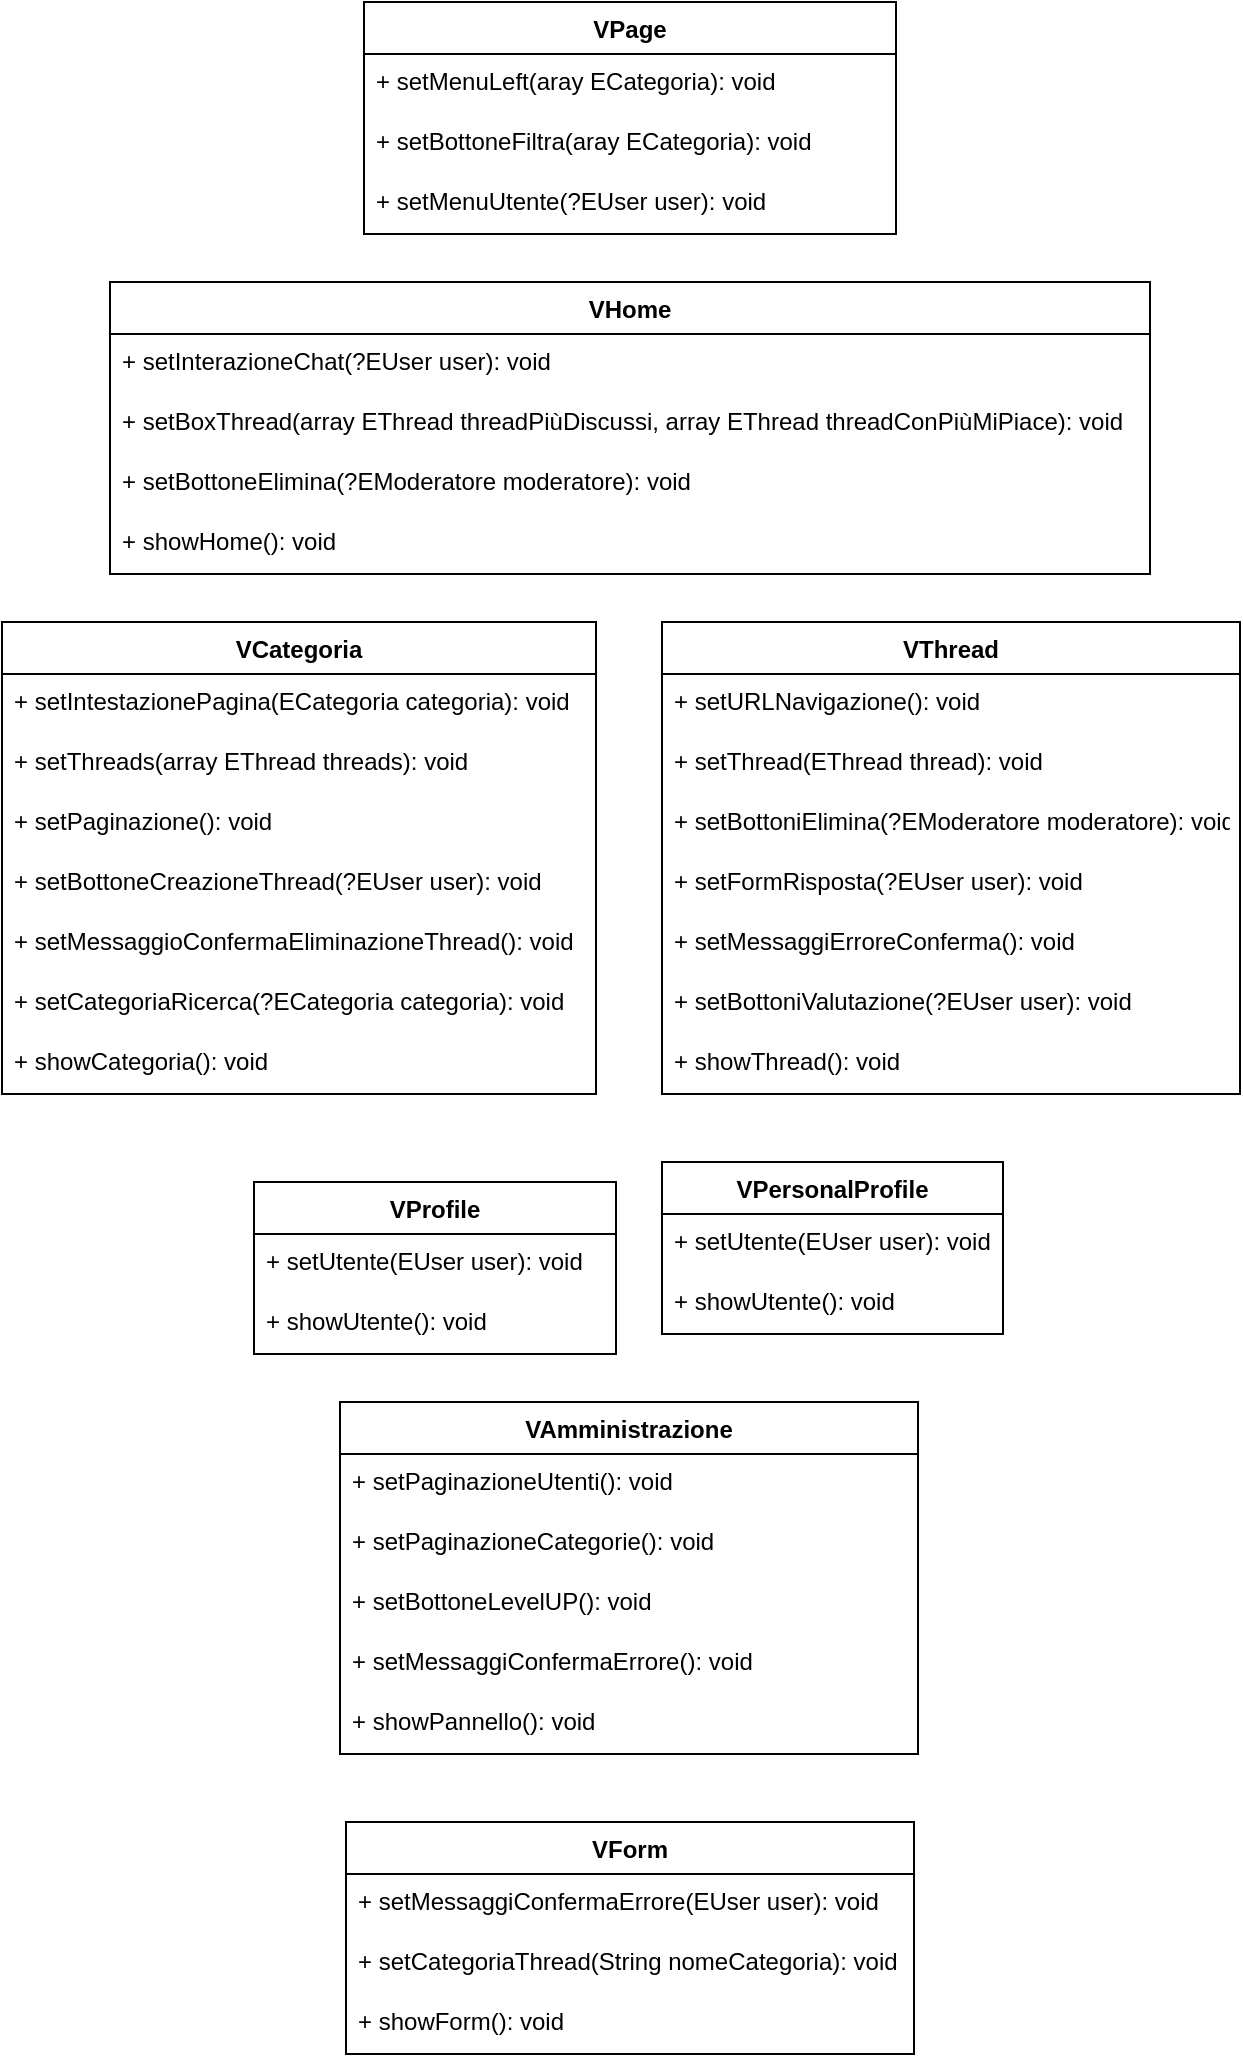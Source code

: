<mxfile version="15.5.2"><diagram id="vYIt0Ycd8OxYCcoKvCmr" name="Page-1"><mxGraphModel dx="720" dy="569" grid="1" gridSize="10" guides="1" tooltips="1" connect="1" arrows="1" fold="1" page="1" pageScale="1" pageWidth="827" pageHeight="1169" math="0" shadow="0"><root><mxCell id="0"/><mxCell id="1" parent="0"/><mxCell id="kpBeF7ZBURR7WQSXxTqn-1" value="VPage" style="swimlane;fontStyle=1;align=center;verticalAlign=top;childLayout=stackLayout;horizontal=1;startSize=26;horizontalStack=0;resizeParent=1;resizeParentMax=0;resizeLast=0;collapsible=1;marginBottom=0;" vertex="1" parent="1"><mxGeometry x="281" y="50" width="266" height="116" as="geometry"><mxRectangle x="410" y="80" width="130" height="26" as="alternateBounds"/></mxGeometry></mxCell><mxCell id="kpBeF7ZBURR7WQSXxTqn-5" value="+ setMenuLeft(aray ECategoria): void" style="text;strokeColor=none;fillColor=none;align=left;verticalAlign=top;spacingLeft=4;spacingRight=4;overflow=hidden;rotatable=0;points=[[0,0.5],[1,0.5]];portConstraint=eastwest;" vertex="1" parent="kpBeF7ZBURR7WQSXxTqn-1"><mxGeometry y="26" width="266" height="30" as="geometry"/></mxCell><mxCell id="kpBeF7ZBURR7WQSXxTqn-9" value="+ setBottoneFiltra(aray ECategoria): void" style="text;strokeColor=none;fillColor=none;align=left;verticalAlign=top;spacingLeft=4;spacingRight=4;overflow=hidden;rotatable=0;points=[[0,0.5],[1,0.5]];portConstraint=eastwest;" vertex="1" parent="kpBeF7ZBURR7WQSXxTqn-1"><mxGeometry y="56" width="266" height="30" as="geometry"/></mxCell><mxCell id="kpBeF7ZBURR7WQSXxTqn-10" value="+ setMenuUtente(?EUser user): void" style="text;strokeColor=none;fillColor=none;align=left;verticalAlign=top;spacingLeft=4;spacingRight=4;overflow=hidden;rotatable=0;points=[[0,0.5],[1,0.5]];portConstraint=eastwest;" vertex="1" parent="kpBeF7ZBURR7WQSXxTqn-1"><mxGeometry y="86" width="266" height="30" as="geometry"/></mxCell><mxCell id="kpBeF7ZBURR7WQSXxTqn-13" value="VHome" style="swimlane;fontStyle=1;align=center;verticalAlign=top;childLayout=stackLayout;horizontal=1;startSize=26;horizontalStack=0;resizeParent=1;resizeParentMax=0;resizeLast=0;collapsible=1;marginBottom=0;" vertex="1" parent="1"><mxGeometry x="154" y="190" width="520" height="146" as="geometry"><mxRectangle x="410" y="80" width="130" height="26" as="alternateBounds"/></mxGeometry></mxCell><mxCell id="kpBeF7ZBURR7WQSXxTqn-16" value="+ setInterazioneChat(?EUser user): void" style="text;strokeColor=none;fillColor=none;align=left;verticalAlign=top;spacingLeft=4;spacingRight=4;overflow=hidden;rotatable=0;points=[[0,0.5],[1,0.5]];portConstraint=eastwest;" vertex="1" parent="kpBeF7ZBURR7WQSXxTqn-13"><mxGeometry y="26" width="520" height="30" as="geometry"/></mxCell><mxCell id="kpBeF7ZBURR7WQSXxTqn-17" value="+ setBoxThread(array EThread threadPiùDiscussi, array EThread threadConPiùMiPiace): void" style="text;strokeColor=none;fillColor=none;align=left;verticalAlign=top;spacingLeft=4;spacingRight=4;overflow=hidden;rotatable=0;points=[[0,0.5],[1,0.5]];portConstraint=eastwest;" vertex="1" parent="kpBeF7ZBURR7WQSXxTqn-13"><mxGeometry y="56" width="520" height="30" as="geometry"/></mxCell><mxCell id="kpBeF7ZBURR7WQSXxTqn-18" value="+ setBottoneElimina(?EModeratore moderatore): void" style="text;strokeColor=none;fillColor=none;align=left;verticalAlign=top;spacingLeft=4;spacingRight=4;overflow=hidden;rotatable=0;points=[[0,0.5],[1,0.5]];portConstraint=eastwest;" vertex="1" parent="kpBeF7ZBURR7WQSXxTqn-13"><mxGeometry y="86" width="520" height="30" as="geometry"/></mxCell><mxCell id="kpBeF7ZBURR7WQSXxTqn-20" value="+ showHome(): void" style="text;strokeColor=none;fillColor=none;align=left;verticalAlign=top;spacingLeft=4;spacingRight=4;overflow=hidden;rotatable=0;points=[[0,0.5],[1,0.5]];portConstraint=eastwest;" vertex="1" parent="kpBeF7ZBURR7WQSXxTqn-13"><mxGeometry y="116" width="520" height="30" as="geometry"/></mxCell><mxCell id="kpBeF7ZBURR7WQSXxTqn-21" value="VCategoria" style="swimlane;fontStyle=1;align=center;verticalAlign=top;childLayout=stackLayout;horizontal=1;startSize=26;horizontalStack=0;resizeParent=1;resizeParentMax=0;resizeLast=0;collapsible=1;marginBottom=0;" vertex="1" parent="1"><mxGeometry x="100" y="360" width="297" height="236" as="geometry"><mxRectangle x="410" y="80" width="130" height="26" as="alternateBounds"/></mxGeometry></mxCell><mxCell id="kpBeF7ZBURR7WQSXxTqn-22" value="+ setIntestazionePagina(ECategoria categoria): void" style="text;strokeColor=none;fillColor=none;align=left;verticalAlign=top;spacingLeft=4;spacingRight=4;overflow=hidden;rotatable=0;points=[[0,0.5],[1,0.5]];portConstraint=eastwest;" vertex="1" parent="kpBeF7ZBURR7WQSXxTqn-21"><mxGeometry y="26" width="297" height="30" as="geometry"/></mxCell><mxCell id="kpBeF7ZBURR7WQSXxTqn-25" value="+ setThreads(array EThread threads): void" style="text;strokeColor=none;fillColor=none;align=left;verticalAlign=top;spacingLeft=4;spacingRight=4;overflow=hidden;rotatable=0;points=[[0,0.5],[1,0.5]];portConstraint=eastwest;" vertex="1" parent="kpBeF7ZBURR7WQSXxTqn-21"><mxGeometry y="56" width="297" height="30" as="geometry"/></mxCell><mxCell id="kpBeF7ZBURR7WQSXxTqn-26" value="+ setPaginazione(): void" style="text;strokeColor=none;fillColor=none;align=left;verticalAlign=top;spacingLeft=4;spacingRight=4;overflow=hidden;rotatable=0;points=[[0,0.5],[1,0.5]];portConstraint=eastwest;" vertex="1" parent="kpBeF7ZBURR7WQSXxTqn-21"><mxGeometry y="86" width="297" height="30" as="geometry"/></mxCell><mxCell id="kpBeF7ZBURR7WQSXxTqn-28" value="+ setBottoneCreazioneThread(?EUser user): void" style="text;strokeColor=none;fillColor=none;align=left;verticalAlign=top;spacingLeft=4;spacingRight=4;overflow=hidden;rotatable=0;points=[[0,0.5],[1,0.5]];portConstraint=eastwest;" vertex="1" parent="kpBeF7ZBURR7WQSXxTqn-21"><mxGeometry y="116" width="297" height="30" as="geometry"/></mxCell><mxCell id="kpBeF7ZBURR7WQSXxTqn-35" value="+ setMessaggioConfermaEliminazioneThread(): void" style="text;strokeColor=none;fillColor=none;align=left;verticalAlign=top;spacingLeft=4;spacingRight=4;overflow=hidden;rotatable=0;points=[[0,0.5],[1,0.5]];portConstraint=eastwest;" vertex="1" parent="kpBeF7ZBURR7WQSXxTqn-21"><mxGeometry y="146" width="297" height="30" as="geometry"/></mxCell><mxCell id="kpBeF7ZBURR7WQSXxTqn-67" value="+ setCategoriaRicerca(?ECategoria categoria): void" style="text;strokeColor=none;fillColor=none;align=left;verticalAlign=top;spacingLeft=4;spacingRight=4;overflow=hidden;rotatable=0;points=[[0,0.5],[1,0.5]];portConstraint=eastwest;" vertex="1" parent="kpBeF7ZBURR7WQSXxTqn-21"><mxGeometry y="176" width="297" height="30" as="geometry"/></mxCell><mxCell id="kpBeF7ZBURR7WQSXxTqn-27" value="+ showCategoria(): void" style="text;strokeColor=none;fillColor=none;align=left;verticalAlign=top;spacingLeft=4;spacingRight=4;overflow=hidden;rotatable=0;points=[[0,0.5],[1,0.5]];portConstraint=eastwest;" vertex="1" parent="kpBeF7ZBURR7WQSXxTqn-21"><mxGeometry y="206" width="297" height="30" as="geometry"/></mxCell><mxCell id="kpBeF7ZBURR7WQSXxTqn-29" value="VThread" style="swimlane;fontStyle=1;align=center;verticalAlign=top;childLayout=stackLayout;horizontal=1;startSize=26;horizontalStack=0;resizeParent=1;resizeParentMax=0;resizeLast=0;collapsible=1;marginBottom=0;" vertex="1" parent="1"><mxGeometry x="430" y="360" width="289" height="236" as="geometry"><mxRectangle x="410" y="80" width="130" height="26" as="alternateBounds"/></mxGeometry></mxCell><mxCell id="kpBeF7ZBURR7WQSXxTqn-30" value="+ setURLNavigazione(): void" style="text;strokeColor=none;fillColor=none;align=left;verticalAlign=top;spacingLeft=4;spacingRight=4;overflow=hidden;rotatable=0;points=[[0,0.5],[1,0.5]];portConstraint=eastwest;" vertex="1" parent="kpBeF7ZBURR7WQSXxTqn-29"><mxGeometry y="26" width="289" height="30" as="geometry"/></mxCell><mxCell id="kpBeF7ZBURR7WQSXxTqn-36" value="+ setThread(EThread thread): void" style="text;strokeColor=none;fillColor=none;align=left;verticalAlign=top;spacingLeft=4;spacingRight=4;overflow=hidden;rotatable=0;points=[[0,0.5],[1,0.5]];portConstraint=eastwest;" vertex="1" parent="kpBeF7ZBURR7WQSXxTqn-29"><mxGeometry y="56" width="289" height="30" as="geometry"/></mxCell><mxCell id="kpBeF7ZBURR7WQSXxTqn-37" value="+ setBottoniElimina(?EModeratore moderatore): void" style="text;strokeColor=none;fillColor=none;align=left;verticalAlign=top;spacingLeft=4;spacingRight=4;overflow=hidden;rotatable=0;points=[[0,0.5],[1,0.5]];portConstraint=eastwest;" vertex="1" parent="kpBeF7ZBURR7WQSXxTqn-29"><mxGeometry y="86" width="289" height="30" as="geometry"/></mxCell><mxCell id="kpBeF7ZBURR7WQSXxTqn-38" value="+ setFormRisposta(?EUser user): void" style="text;strokeColor=none;fillColor=none;align=left;verticalAlign=top;spacingLeft=4;spacingRight=4;overflow=hidden;rotatable=0;points=[[0,0.5],[1,0.5]];portConstraint=eastwest;" vertex="1" parent="kpBeF7ZBURR7WQSXxTqn-29"><mxGeometry y="116" width="289" height="30" as="geometry"/></mxCell><mxCell id="kpBeF7ZBURR7WQSXxTqn-39" value="+ setMessaggiErroreConferma(): void" style="text;strokeColor=none;fillColor=none;align=left;verticalAlign=top;spacingLeft=4;spacingRight=4;overflow=hidden;rotatable=0;points=[[0,0.5],[1,0.5]];portConstraint=eastwest;" vertex="1" parent="kpBeF7ZBURR7WQSXxTqn-29"><mxGeometry y="146" width="289" height="30" as="geometry"/></mxCell><mxCell id="kpBeF7ZBURR7WQSXxTqn-41" value="+ setBottoniValutazione(?EUser user): void" style="text;strokeColor=none;fillColor=none;align=left;verticalAlign=top;spacingLeft=4;spacingRight=4;overflow=hidden;rotatable=0;points=[[0,0.5],[1,0.5]];portConstraint=eastwest;" vertex="1" parent="kpBeF7ZBURR7WQSXxTqn-29"><mxGeometry y="176" width="289" height="30" as="geometry"/></mxCell><mxCell id="kpBeF7ZBURR7WQSXxTqn-40" value="+ showThread(): void" style="text;strokeColor=none;fillColor=none;align=left;verticalAlign=top;spacingLeft=4;spacingRight=4;overflow=hidden;rotatable=0;points=[[0,0.5],[1,0.5]];portConstraint=eastwest;" vertex="1" parent="kpBeF7ZBURR7WQSXxTqn-29"><mxGeometry y="206" width="289" height="30" as="geometry"/></mxCell><mxCell id="kpBeF7ZBURR7WQSXxTqn-42" value="VForm" style="swimlane;fontStyle=1;align=center;verticalAlign=top;childLayout=stackLayout;horizontal=1;startSize=26;horizontalStack=0;resizeParent=1;resizeParentMax=0;resizeLast=0;collapsible=1;marginBottom=0;" vertex="1" parent="1"><mxGeometry x="272" y="960" width="284" height="116" as="geometry"><mxRectangle x="410" y="80" width="130" height="26" as="alternateBounds"/></mxGeometry></mxCell><mxCell id="kpBeF7ZBURR7WQSXxTqn-43" value="+ setMessaggiConfermaErrore(EUser user): void" style="text;strokeColor=none;fillColor=none;align=left;verticalAlign=top;spacingLeft=4;spacingRight=4;overflow=hidden;rotatable=0;points=[[0,0.5],[1,0.5]];portConstraint=eastwest;" vertex="1" parent="kpBeF7ZBURR7WQSXxTqn-42"><mxGeometry y="26" width="284" height="30" as="geometry"/></mxCell><mxCell id="kpBeF7ZBURR7WQSXxTqn-66" value="+ setCategoriaThread(String nomeCategoria): void" style="text;strokeColor=none;fillColor=none;align=left;verticalAlign=top;spacingLeft=4;spacingRight=4;overflow=hidden;rotatable=0;points=[[0,0.5],[1,0.5]];portConstraint=eastwest;" vertex="1" parent="kpBeF7ZBURR7WQSXxTqn-42"><mxGeometry y="56" width="284" height="30" as="geometry"/></mxCell><mxCell id="kpBeF7ZBURR7WQSXxTqn-50" value="+ showForm(): void" style="text;strokeColor=none;fillColor=none;align=left;verticalAlign=top;spacingLeft=4;spacingRight=4;overflow=hidden;rotatable=0;points=[[0,0.5],[1,0.5]];portConstraint=eastwest;" vertex="1" parent="kpBeF7ZBURR7WQSXxTqn-42"><mxGeometry y="86" width="284" height="30" as="geometry"/></mxCell><mxCell id="kpBeF7ZBURR7WQSXxTqn-51" value="VAmministrazione" style="swimlane;fontStyle=1;align=center;verticalAlign=top;childLayout=stackLayout;horizontal=1;startSize=26;horizontalStack=0;resizeParent=1;resizeParentMax=0;resizeLast=0;collapsible=1;marginBottom=0;" vertex="1" parent="1"><mxGeometry x="269" y="750" width="289" height="176" as="geometry"><mxRectangle x="410" y="80" width="130" height="26" as="alternateBounds"/></mxGeometry></mxCell><mxCell id="kpBeF7ZBURR7WQSXxTqn-52" value="+ setPaginazioneUtenti(): void" style="text;strokeColor=none;fillColor=none;align=left;verticalAlign=top;spacingLeft=4;spacingRight=4;overflow=hidden;rotatable=0;points=[[0,0.5],[1,0.5]];portConstraint=eastwest;" vertex="1" parent="kpBeF7ZBURR7WQSXxTqn-51"><mxGeometry y="26" width="289" height="30" as="geometry"/></mxCell><mxCell id="kpBeF7ZBURR7WQSXxTqn-59" value="+ setPaginazioneCategorie(): void" style="text;strokeColor=none;fillColor=none;align=left;verticalAlign=top;spacingLeft=4;spacingRight=4;overflow=hidden;rotatable=0;points=[[0,0.5],[1,0.5]];portConstraint=eastwest;" vertex="1" parent="kpBeF7ZBURR7WQSXxTqn-51"><mxGeometry y="56" width="289" height="30" as="geometry"/></mxCell><mxCell id="kpBeF7ZBURR7WQSXxTqn-60" value="+ setBottoneLevelUP(): void" style="text;strokeColor=none;fillColor=none;align=left;verticalAlign=top;spacingLeft=4;spacingRight=4;overflow=hidden;rotatable=0;points=[[0,0.5],[1,0.5]];portConstraint=eastwest;" vertex="1" parent="kpBeF7ZBURR7WQSXxTqn-51"><mxGeometry y="86" width="289" height="30" as="geometry"/></mxCell><mxCell id="kpBeF7ZBURR7WQSXxTqn-61" value="+ setMessaggiConfermaErrore(): void" style="text;strokeColor=none;fillColor=none;align=left;verticalAlign=top;spacingLeft=4;spacingRight=4;overflow=hidden;rotatable=0;points=[[0,0.5],[1,0.5]];portConstraint=eastwest;" vertex="1" parent="kpBeF7ZBURR7WQSXxTqn-51"><mxGeometry y="116" width="289" height="30" as="geometry"/></mxCell><mxCell id="kpBeF7ZBURR7WQSXxTqn-62" value="+ showPannello(): void" style="text;strokeColor=none;fillColor=none;align=left;verticalAlign=top;spacingLeft=4;spacingRight=4;overflow=hidden;rotatable=0;points=[[0,0.5],[1,0.5]];portConstraint=eastwest;" vertex="1" parent="kpBeF7ZBURR7WQSXxTqn-51"><mxGeometry y="146" width="289" height="30" as="geometry"/></mxCell><mxCell id="kpBeF7ZBURR7WQSXxTqn-56" value="VPersonalProfile" style="swimlane;fontStyle=1;align=center;verticalAlign=top;childLayout=stackLayout;horizontal=1;startSize=26;horizontalStack=0;resizeParent=1;resizeParentMax=0;resizeLast=0;collapsible=1;marginBottom=0;" vertex="1" parent="1"><mxGeometry x="430" y="630" width="170.5" height="86" as="geometry"><mxRectangle x="410" y="80" width="130" height="26" as="alternateBounds"/></mxGeometry></mxCell><mxCell id="kpBeF7ZBURR7WQSXxTqn-57" value="+ setUtente(EUser user): void" style="text;strokeColor=none;fillColor=none;align=left;verticalAlign=top;spacingLeft=4;spacingRight=4;overflow=hidden;rotatable=0;points=[[0,0.5],[1,0.5]];portConstraint=eastwest;" vertex="1" parent="kpBeF7ZBURR7WQSXxTqn-56"><mxGeometry y="26" width="170.5" height="30" as="geometry"/></mxCell><mxCell id="kpBeF7ZBURR7WQSXxTqn-58" value="+ showUtente(): void" style="text;strokeColor=none;fillColor=none;align=left;verticalAlign=top;spacingLeft=4;spacingRight=4;overflow=hidden;rotatable=0;points=[[0,0.5],[1,0.5]];portConstraint=eastwest;" vertex="1" parent="kpBeF7ZBURR7WQSXxTqn-56"><mxGeometry y="56" width="170.5" height="30" as="geometry"/></mxCell><mxCell id="kpBeF7ZBURR7WQSXxTqn-63" value="VProfile" style="swimlane;fontStyle=1;align=center;verticalAlign=top;childLayout=stackLayout;horizontal=1;startSize=26;horizontalStack=0;resizeParent=1;resizeParentMax=0;resizeLast=0;collapsible=1;marginBottom=0;" vertex="1" parent="1"><mxGeometry x="226" y="640" width="181" height="86" as="geometry"><mxRectangle x="410" y="80" width="130" height="26" as="alternateBounds"/></mxGeometry></mxCell><mxCell id="kpBeF7ZBURR7WQSXxTqn-64" value="+ setUtente(EUser user): void" style="text;strokeColor=none;fillColor=none;align=left;verticalAlign=top;spacingLeft=4;spacingRight=4;overflow=hidden;rotatable=0;points=[[0,0.5],[1,0.5]];portConstraint=eastwest;" vertex="1" parent="kpBeF7ZBURR7WQSXxTqn-63"><mxGeometry y="26" width="181" height="30" as="geometry"/></mxCell><mxCell id="kpBeF7ZBURR7WQSXxTqn-65" value="+ showUtente(): void" style="text;strokeColor=none;fillColor=none;align=left;verticalAlign=top;spacingLeft=4;spacingRight=4;overflow=hidden;rotatable=0;points=[[0,0.5],[1,0.5]];portConstraint=eastwest;" vertex="1" parent="kpBeF7ZBURR7WQSXxTqn-63"><mxGeometry y="56" width="181" height="30" as="geometry"/></mxCell></root></mxGraphModel></diagram></mxfile>